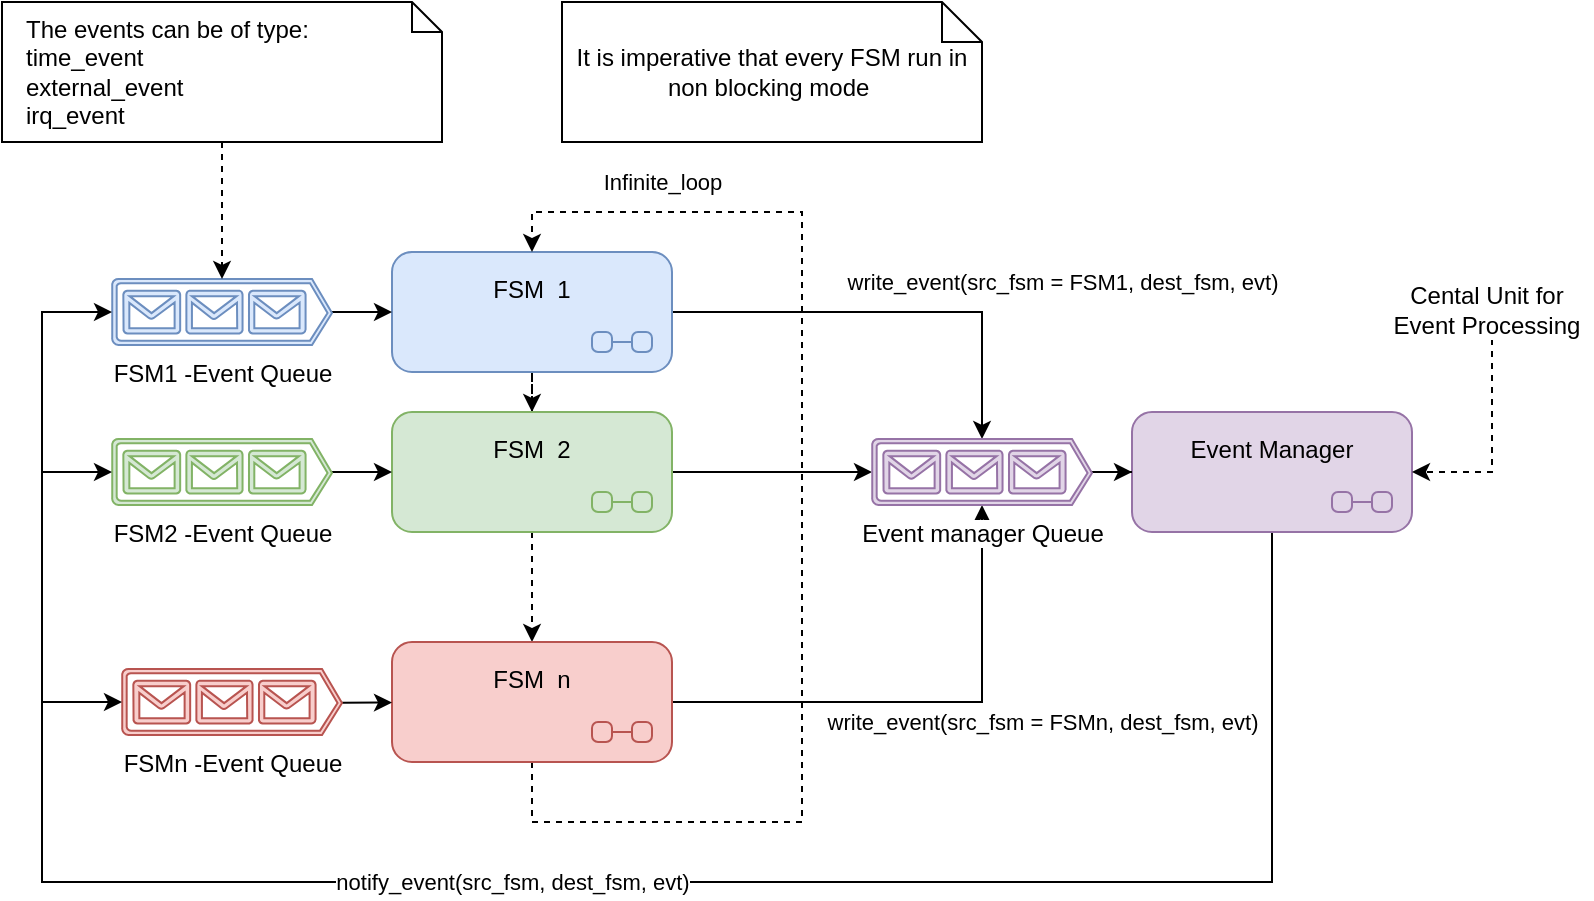 <mxfile version="18.0.6" type="device"><diagram name="Page-1" id="c4acf3e9-155e-7222-9cf6-157b1a14988f"><mxGraphModel dx="1151" dy="702" grid="1" gridSize="5" guides="1" tooltips="1" connect="1" arrows="1" fold="1" page="1" pageScale="1" pageWidth="850" pageHeight="1100" background="none" math="0" shadow="0"><root><mxCell id="0"/><mxCell id="1" parent="0"/><mxCell id="vt0pXReQMXRzQN4PhNYk-4" value="" style="edgeStyle=orthogonalEdgeStyle;rounded=0;orthogonalLoop=1;jettySize=auto;html=1;dashed=1;" edge="1" parent="1" source="vt0pXReQMXRzQN4PhNYk-1" target="vt0pXReQMXRzQN4PhNYk-2"><mxGeometry relative="1" as="geometry"/></mxCell><mxCell id="vt0pXReQMXRzQN4PhNYk-17" value="write_event(src_fsm = FSM1, dest_fsm, evt)" style="edgeStyle=orthogonalEdgeStyle;rounded=0;orthogonalLoop=1;jettySize=auto;html=1;entryX=0.5;entryY=0;entryDx=0;entryDy=0;entryPerimeter=0;" edge="1" parent="1" source="vt0pXReQMXRzQN4PhNYk-1" target="vt0pXReQMXRzQN4PhNYk-15"><mxGeometry x="0.419" y="43" relative="1" as="geometry"><mxPoint x="-3" y="-15" as="offset"/></mxGeometry></mxCell><mxCell id="vt0pXReQMXRzQN4PhNYk-1" value="FSM  1" style="shape=umlState;rounded=1;verticalAlign=top;spacingTop=5;umlStateSymbol=collapseState;absoluteArcSize=1;arcSize=10;fillColor=#dae8fc;strokeColor=#6c8ebf;" vertex="1" parent="1"><mxGeometry x="225" y="195" width="140" height="60" as="geometry"/></mxCell><mxCell id="vt0pXReQMXRzQN4PhNYk-5" value="" style="edgeStyle=orthogonalEdgeStyle;rounded=0;orthogonalLoop=1;jettySize=auto;html=1;dashed=1;" edge="1" parent="1" source="vt0pXReQMXRzQN4PhNYk-2" target="vt0pXReQMXRzQN4PhNYk-3"><mxGeometry relative="1" as="geometry"/></mxCell><mxCell id="vt0pXReQMXRzQN4PhNYk-18" style="edgeStyle=orthogonalEdgeStyle;rounded=0;orthogonalLoop=1;jettySize=auto;html=1;entryX=0;entryY=0.5;entryDx=0;entryDy=0;entryPerimeter=0;" edge="1" parent="1" source="vt0pXReQMXRzQN4PhNYk-2" target="vt0pXReQMXRzQN4PhNYk-15"><mxGeometry relative="1" as="geometry"/></mxCell><mxCell id="vt0pXReQMXRzQN4PhNYk-2" value="FSM  2" style="shape=umlState;rounded=1;verticalAlign=top;spacingTop=5;umlStateSymbol=collapseState;absoluteArcSize=1;arcSize=10;fillColor=#d5e8d4;strokeColor=#82b366;" vertex="1" parent="1"><mxGeometry x="225" y="275" width="140" height="60" as="geometry"/></mxCell><mxCell id="vt0pXReQMXRzQN4PhNYk-6" value="Infinite_loop" style="edgeStyle=orthogonalEdgeStyle;rounded=0;orthogonalLoop=1;jettySize=auto;html=1;entryX=0.5;entryY=0;entryDx=0;entryDy=0;dashed=1;" edge="1" parent="1" source="vt0pXReQMXRzQN4PhNYk-3" target="vt0pXReQMXRzQN4PhNYk-1"><mxGeometry x="0.728" y="-15" relative="1" as="geometry"><Array as="points"><mxPoint x="295" y="480"/><mxPoint x="430" y="480"/><mxPoint x="430" y="175"/><mxPoint x="295" y="175"/></Array><mxPoint as="offset"/></mxGeometry></mxCell><mxCell id="vt0pXReQMXRzQN4PhNYk-19" value="write_event(src_fsm = FSMn, dest_fsm, evt)" style="edgeStyle=orthogonalEdgeStyle;rounded=0;orthogonalLoop=1;jettySize=auto;html=1;entryX=0.5;entryY=1;entryDx=0;entryDy=0;entryPerimeter=0;" edge="1" parent="1" source="vt0pXReQMXRzQN4PhNYk-3" target="vt0pXReQMXRzQN4PhNYk-15"><mxGeometry x="0.223" y="-32" relative="1" as="geometry"><mxPoint x="-2" y="10" as="offset"/></mxGeometry></mxCell><mxCell id="vt0pXReQMXRzQN4PhNYk-3" value="FSM  n" style="shape=umlState;rounded=1;verticalAlign=top;spacingTop=5;umlStateSymbol=collapseState;absoluteArcSize=1;arcSize=10;fillColor=#f8cecc;strokeColor=#b85450;" vertex="1" parent="1"><mxGeometry x="225" y="390" width="140" height="60" as="geometry"/></mxCell><mxCell id="vt0pXReQMXRzQN4PhNYk-11" style="edgeStyle=orthogonalEdgeStyle;rounded=0;orthogonalLoop=1;jettySize=auto;html=1;entryX=0;entryY=0.5;entryDx=0;entryDy=0;" edge="1" parent="1" source="vt0pXReQMXRzQN4PhNYk-8" target="vt0pXReQMXRzQN4PhNYk-1"><mxGeometry relative="1" as="geometry"/></mxCell><mxCell id="vt0pXReQMXRzQN4PhNYk-8" value="FSM1 -Event Queue" style="sketch=0;aspect=fixed;pointerEvents=1;shadow=0;dashed=0;html=1;strokeColor=#6c8ebf;labelPosition=center;verticalLabelPosition=bottom;verticalAlign=top;align=center;fillColor=#dae8fc;shape=mxgraph.azure.queue_generic" vertex="1" parent="1"><mxGeometry x="85" y="208.5" width="110" height="33" as="geometry"/></mxCell><mxCell id="vt0pXReQMXRzQN4PhNYk-12" style="edgeStyle=orthogonalEdgeStyle;rounded=0;orthogonalLoop=1;jettySize=auto;html=1;entryX=0;entryY=0.5;entryDx=0;entryDy=0;" edge="1" parent="1" source="vt0pXReQMXRzQN4PhNYk-9" target="vt0pXReQMXRzQN4PhNYk-2"><mxGeometry relative="1" as="geometry"/></mxCell><mxCell id="vt0pXReQMXRzQN4PhNYk-9" value="FSM2 -Event Queue" style="sketch=0;aspect=fixed;pointerEvents=1;shadow=0;dashed=0;html=1;strokeColor=#82b366;labelPosition=center;verticalLabelPosition=bottom;verticalAlign=top;align=center;fillColor=#d5e8d4;shape=mxgraph.azure.queue_generic" vertex="1" parent="1"><mxGeometry x="85" y="288.5" width="110" height="33" as="geometry"/></mxCell><mxCell id="vt0pXReQMXRzQN4PhNYk-13" style="edgeStyle=orthogonalEdgeStyle;rounded=0;orthogonalLoop=1;jettySize=auto;html=1;exitX=1;exitY=0.51;exitDx=0;exitDy=0;exitPerimeter=0;entryX=0;entryY=0.5;entryDx=0;entryDy=0;" edge="1" parent="1" source="vt0pXReQMXRzQN4PhNYk-10" target="vt0pXReQMXRzQN4PhNYk-3"><mxGeometry relative="1" as="geometry"/></mxCell><mxCell id="vt0pXReQMXRzQN4PhNYk-10" value="FSMn -Event Queue" style="sketch=0;aspect=fixed;pointerEvents=1;shadow=0;dashed=0;html=1;strokeColor=#b85450;labelPosition=center;verticalLabelPosition=bottom;verticalAlign=top;align=center;fillColor=#f8cecc;shape=mxgraph.azure.queue_generic" vertex="1" parent="1"><mxGeometry x="90" y="403.5" width="110" height="33" as="geometry"/></mxCell><mxCell id="vt0pXReQMXRzQN4PhNYk-20" style="edgeStyle=orthogonalEdgeStyle;rounded=0;orthogonalLoop=1;jettySize=auto;html=1;entryX=0;entryY=0.5;entryDx=0;entryDy=0;entryPerimeter=0;" edge="1" parent="1" source="vt0pXReQMXRzQN4PhNYk-14" target="vt0pXReQMXRzQN4PhNYk-10"><mxGeometry relative="1" as="geometry"><Array as="points"><mxPoint x="665" y="510"/><mxPoint x="50" y="510"/><mxPoint x="50" y="420"/></Array></mxGeometry></mxCell><mxCell id="vt0pXReQMXRzQN4PhNYk-21" style="edgeStyle=orthogonalEdgeStyle;rounded=0;orthogonalLoop=1;jettySize=auto;html=1;entryX=0;entryY=0.5;entryDx=0;entryDy=0;entryPerimeter=0;" edge="1" parent="1" source="vt0pXReQMXRzQN4PhNYk-14" target="vt0pXReQMXRzQN4PhNYk-9"><mxGeometry relative="1" as="geometry"><Array as="points"><mxPoint x="665" y="510"/><mxPoint x="50" y="510"/><mxPoint x="50" y="305"/></Array></mxGeometry></mxCell><mxCell id="vt0pXReQMXRzQN4PhNYk-22" value="notify_event(src_fsm, dest_fsm, evt)" style="edgeStyle=orthogonalEdgeStyle;rounded=0;orthogonalLoop=1;jettySize=auto;html=1;exitX=0.5;exitY=1;exitDx=0;exitDy=0;entryX=0;entryY=0.5;entryDx=0;entryDy=0;entryPerimeter=0;" edge="1" parent="1" source="vt0pXReQMXRzQN4PhNYk-14" target="vt0pXReQMXRzQN4PhNYk-8"><mxGeometry relative="1" as="geometry"><Array as="points"><mxPoint x="665" y="510"/><mxPoint x="50" y="510"/><mxPoint x="50" y="225"/></Array></mxGeometry></mxCell><mxCell id="vt0pXReQMXRzQN4PhNYk-14" value="Event Manager" style="shape=umlState;rounded=1;verticalAlign=top;spacingTop=5;umlStateSymbol=collapseState;absoluteArcSize=1;arcSize=10;fillColor=#e1d5e7;strokeColor=#9673a6;" vertex="1" parent="1"><mxGeometry x="595" y="275" width="140" height="60" as="geometry"/></mxCell><mxCell id="vt0pXReQMXRzQN4PhNYk-16" value="" style="edgeStyle=orthogonalEdgeStyle;rounded=0;orthogonalLoop=1;jettySize=auto;html=1;" edge="1" parent="1" source="vt0pXReQMXRzQN4PhNYk-15" target="vt0pXReQMXRzQN4PhNYk-14"><mxGeometry relative="1" as="geometry"/></mxCell><mxCell id="vt0pXReQMXRzQN4PhNYk-15" value="&lt;span style=&quot;background-color: rgb(255, 255, 255);&quot;&gt;Event manager Queue&lt;/span&gt;" style="sketch=0;aspect=fixed;pointerEvents=1;shadow=0;dashed=0;html=1;strokeColor=#9673a6;labelPosition=center;verticalLabelPosition=bottom;verticalAlign=top;align=center;fillColor=#e1d5e7;shape=mxgraph.azure.queue_generic" vertex="1" parent="1"><mxGeometry x="465" y="288.5" width="110" height="33" as="geometry"/></mxCell><mxCell id="vt0pXReQMXRzQN4PhNYk-24" style="edgeStyle=orthogonalEdgeStyle;rounded=0;orthogonalLoop=1;jettySize=auto;html=1;entryX=1;entryY=0.5;entryDx=0;entryDy=0;dashed=1;" edge="1" parent="1" source="vt0pXReQMXRzQN4PhNYk-23" target="vt0pXReQMXRzQN4PhNYk-14"><mxGeometry relative="1" as="geometry"><Array as="points"><mxPoint x="775" y="305"/></Array></mxGeometry></mxCell><mxCell id="vt0pXReQMXRzQN4PhNYk-23" value="Cental Unit for Event Processing" style="text;html=1;strokeColor=none;fillColor=none;align=center;verticalAlign=middle;whiteSpace=wrap;rounded=0;labelBackgroundColor=#FFFFFF;" vertex="1" parent="1"><mxGeometry x="720" y="208.5" width="105" height="30" as="geometry"/></mxCell><mxCell id="vt0pXReQMXRzQN4PhNYk-28" style="edgeStyle=orthogonalEdgeStyle;rounded=0;orthogonalLoop=1;jettySize=auto;html=1;entryX=0.5;entryY=0;entryDx=0;entryDy=0;entryPerimeter=0;dashed=1;" edge="1" parent="1" source="vt0pXReQMXRzQN4PhNYk-25" target="vt0pXReQMXRzQN4PhNYk-8"><mxGeometry relative="1" as="geometry"/></mxCell><mxCell id="vt0pXReQMXRzQN4PhNYk-25" value="The events can be of type:&amp;nbsp;&lt;br&gt;time_event&lt;br&gt;external_event&lt;br&gt;irq_event" style="shape=note;size=15;align=left;spacingLeft=10;html=1;whiteSpace=wrap;labelBackgroundColor=#FFFFFF;" vertex="1" parent="1"><mxGeometry x="30" y="70" width="220" height="70" as="geometry"/></mxCell><mxCell id="vt0pXReQMXRzQN4PhNYk-30" value="It is imperative that every FSM run in non blocking mode&amp;nbsp;" style="shape=note;size=20;whiteSpace=wrap;html=1;labelBackgroundColor=#FFFFFF;" vertex="1" parent="1"><mxGeometry x="310" y="70" width="210" height="70" as="geometry"/></mxCell></root></mxGraphModel></diagram></mxfile>